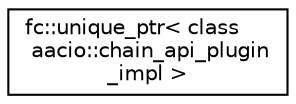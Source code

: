 digraph "Graphical Class Hierarchy"
{
  edge [fontname="Helvetica",fontsize="10",labelfontname="Helvetica",labelfontsize="10"];
  node [fontname="Helvetica",fontsize="10",shape=record];
  rankdir="LR";
  Node0 [label="fc::unique_ptr\< class\l aacio::chain_api_plugin\l_impl \>",height=0.2,width=0.4,color="black", fillcolor="white", style="filled",URL="$classfc_1_1unique__ptr.html"];
}
